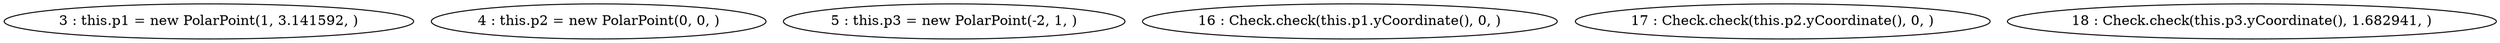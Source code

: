 digraph G {
"3 : this.p1 = new PolarPoint(1, 3.141592, )"
"4 : this.p2 = new PolarPoint(0, 0, )"
"5 : this.p3 = new PolarPoint(-2, 1, )"
"16 : Check.check(this.p1.yCoordinate(), 0, )"
"17 : Check.check(this.p2.yCoordinate(), 0, )"
"18 : Check.check(this.p3.yCoordinate(), 1.682941, )"
}